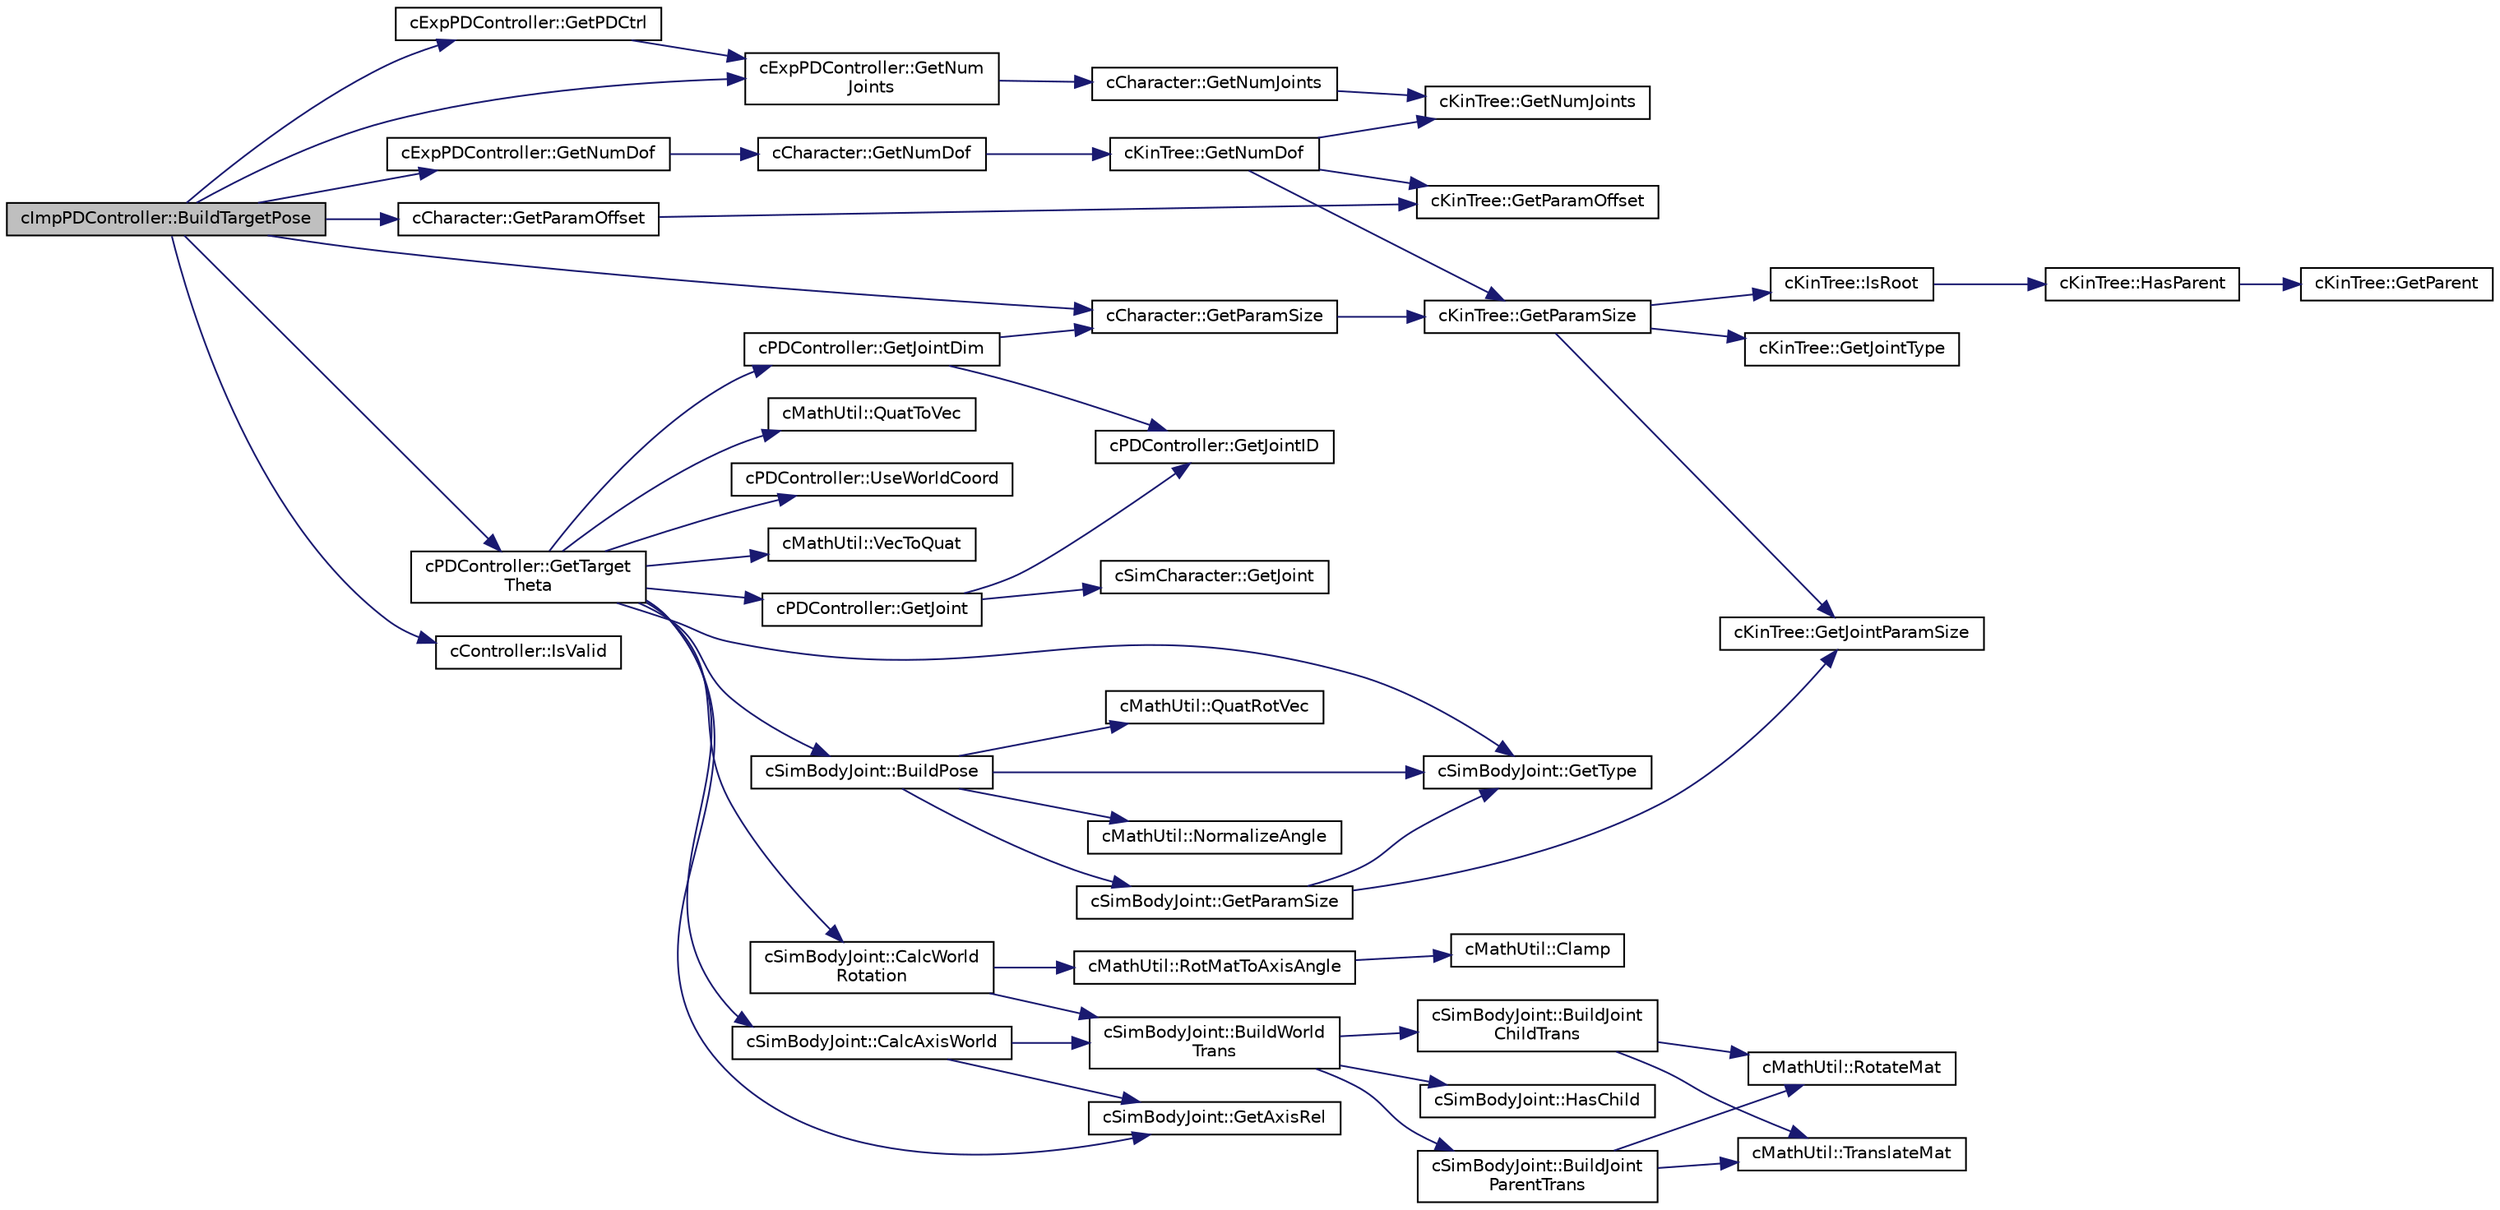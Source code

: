 digraph "cImpPDController::BuildTargetPose"
{
 // LATEX_PDF_SIZE
  edge [fontname="Helvetica",fontsize="10",labelfontname="Helvetica",labelfontsize="10"];
  node [fontname="Helvetica",fontsize="10",shape=record];
  rankdir="LR";
  Node1 [label="cImpPDController::BuildTargetPose",height=0.2,width=0.4,color="black", fillcolor="grey75", style="filled", fontcolor="black",tooltip=" "];
  Node1 -> Node2 [color="midnightblue",fontsize="10",style="solid",fontname="Helvetica"];
  Node2 [label="cExpPDController::GetNumDof",height=0.2,width=0.4,color="black", fillcolor="white", style="filled",URL="$classc_exp_p_d_controller.html#a3d48af867e3c33544d5bfd6cece8ea8f",tooltip=" "];
  Node2 -> Node3 [color="midnightblue",fontsize="10",style="solid",fontname="Helvetica"];
  Node3 [label="cCharacter::GetNumDof",height=0.2,width=0.4,color="black", fillcolor="white", style="filled",URL="$classc_character.html#a599bb487669886ea5a6e827186713372",tooltip=" "];
  Node3 -> Node4 [color="midnightblue",fontsize="10",style="solid",fontname="Helvetica"];
  Node4 [label="cKinTree::GetNumDof",height=0.2,width=0.4,color="black", fillcolor="white", style="filled",URL="$classc_kin_tree.html#abb4cab7f985f62308d4b36fdcd5c6145",tooltip=" "];
  Node4 -> Node5 [color="midnightblue",fontsize="10",style="solid",fontname="Helvetica"];
  Node5 [label="cKinTree::GetNumJoints",height=0.2,width=0.4,color="black", fillcolor="white", style="filled",URL="$classc_kin_tree.html#ac840b501e27e6ce46d208b7d033f21d4",tooltip=" "];
  Node4 -> Node6 [color="midnightblue",fontsize="10",style="solid",fontname="Helvetica"];
  Node6 [label="cKinTree::GetParamOffset",height=0.2,width=0.4,color="black", fillcolor="white", style="filled",URL="$classc_kin_tree.html#aba4aced4cc6c401006617e288e84e723",tooltip=" "];
  Node4 -> Node7 [color="midnightblue",fontsize="10",style="solid",fontname="Helvetica"];
  Node7 [label="cKinTree::GetParamSize",height=0.2,width=0.4,color="black", fillcolor="white", style="filled",URL="$classc_kin_tree.html#ad5d21e19a354b6e8f5406e9167f12161",tooltip=" "];
  Node7 -> Node8 [color="midnightblue",fontsize="10",style="solid",fontname="Helvetica"];
  Node8 [label="cKinTree::GetJointParamSize",height=0.2,width=0.4,color="black", fillcolor="white", style="filled",URL="$classc_kin_tree.html#a9c308e9e4654d96bcc47ba02770a06ea",tooltip=" "];
  Node7 -> Node9 [color="midnightblue",fontsize="10",style="solid",fontname="Helvetica"];
  Node9 [label="cKinTree::GetJointType",height=0.2,width=0.4,color="black", fillcolor="white", style="filled",URL="$classc_kin_tree.html#a891d52af51a7a1bced694634c2f70ee9",tooltip=" "];
  Node7 -> Node10 [color="midnightblue",fontsize="10",style="solid",fontname="Helvetica"];
  Node10 [label="cKinTree::IsRoot",height=0.2,width=0.4,color="black", fillcolor="white", style="filled",URL="$classc_kin_tree.html#ab4c2a8b42b254dc54e15e71684045a0a",tooltip=" "];
  Node10 -> Node11 [color="midnightblue",fontsize="10",style="solid",fontname="Helvetica"];
  Node11 [label="cKinTree::HasParent",height=0.2,width=0.4,color="black", fillcolor="white", style="filled",URL="$classc_kin_tree.html#a434aca959d5ef55a491381c7b8d90527",tooltip=" "];
  Node11 -> Node12 [color="midnightblue",fontsize="10",style="solid",fontname="Helvetica"];
  Node12 [label="cKinTree::GetParent",height=0.2,width=0.4,color="black", fillcolor="white", style="filled",URL="$classc_kin_tree.html#a593b283c1ce6a9fa8eb75cb9dc7396f6",tooltip=" "];
  Node1 -> Node13 [color="midnightblue",fontsize="10",style="solid",fontname="Helvetica"];
  Node13 [label="cExpPDController::GetNum\lJoints",height=0.2,width=0.4,color="black", fillcolor="white", style="filled",URL="$classc_exp_p_d_controller.html#a9912a016a544b802a995f2dd7ee78851",tooltip=" "];
  Node13 -> Node14 [color="midnightblue",fontsize="10",style="solid",fontname="Helvetica"];
  Node14 [label="cCharacter::GetNumJoints",height=0.2,width=0.4,color="black", fillcolor="white", style="filled",URL="$classc_character.html#a0c72f03cec78cc23a9376db72f2f3e9c",tooltip=" "];
  Node14 -> Node5 [color="midnightblue",fontsize="10",style="solid",fontname="Helvetica"];
  Node1 -> Node15 [color="midnightblue",fontsize="10",style="solid",fontname="Helvetica"];
  Node15 [label="cCharacter::GetParamOffset",height=0.2,width=0.4,color="black", fillcolor="white", style="filled",URL="$classc_character.html#a35607d7b28def062e62358ba1b1d4dcc",tooltip=" "];
  Node15 -> Node6 [color="midnightblue",fontsize="10",style="solid",fontname="Helvetica"];
  Node1 -> Node16 [color="midnightblue",fontsize="10",style="solid",fontname="Helvetica"];
  Node16 [label="cCharacter::GetParamSize",height=0.2,width=0.4,color="black", fillcolor="white", style="filled",URL="$classc_character.html#af612e6c951b84e172a802824390f37c4",tooltip=" "];
  Node16 -> Node7 [color="midnightblue",fontsize="10",style="solid",fontname="Helvetica"];
  Node1 -> Node17 [color="midnightblue",fontsize="10",style="solid",fontname="Helvetica"];
  Node17 [label="cExpPDController::GetPDCtrl",height=0.2,width=0.4,color="black", fillcolor="white", style="filled",URL="$classc_exp_p_d_controller.html#aa994bedd1c9328776e726273d190ef56",tooltip=" "];
  Node17 -> Node13 [color="midnightblue",fontsize="10",style="solid",fontname="Helvetica"];
  Node1 -> Node18 [color="midnightblue",fontsize="10",style="solid",fontname="Helvetica"];
  Node18 [label="cPDController::GetTarget\lTheta",height=0.2,width=0.4,color="black", fillcolor="white", style="filled",URL="$classc_p_d_controller.html#a6cdb7ada883910dfb5571110ade2d1aa",tooltip=" "];
  Node18 -> Node19 [color="midnightblue",fontsize="10",style="solid",fontname="Helvetica"];
  Node19 [label="cSimBodyJoint::BuildPose",height=0.2,width=0.4,color="black", fillcolor="white", style="filled",URL="$classc_sim_body_joint.html#adf214d8c9b1ab7f9abe568a51e754c6c",tooltip=" "];
  Node19 -> Node20 [color="midnightblue",fontsize="10",style="solid",fontname="Helvetica"];
  Node20 [label="cSimBodyJoint::GetParamSize",height=0.2,width=0.4,color="black", fillcolor="white", style="filled",URL="$classc_sim_body_joint.html#a7d0a45de8f9266fd2dbcd45bc0dc45b1",tooltip=" "];
  Node20 -> Node8 [color="midnightblue",fontsize="10",style="solid",fontname="Helvetica"];
  Node20 -> Node21 [color="midnightblue",fontsize="10",style="solid",fontname="Helvetica"];
  Node21 [label="cSimBodyJoint::GetType",height=0.2,width=0.4,color="black", fillcolor="white", style="filled",URL="$classc_sim_body_joint.html#a1bbcce2303bd3d8a592917c17d561b99",tooltip=" "];
  Node19 -> Node21 [color="midnightblue",fontsize="10",style="solid",fontname="Helvetica"];
  Node19 -> Node22 [color="midnightblue",fontsize="10",style="solid",fontname="Helvetica"];
  Node22 [label="cMathUtil::NormalizeAngle",height=0.2,width=0.4,color="black", fillcolor="white", style="filled",URL="$classc_math_util.html#af61707746c4d8cd651ef5cdbaecf6bfd",tooltip=" "];
  Node19 -> Node23 [color="midnightblue",fontsize="10",style="solid",fontname="Helvetica"];
  Node23 [label="cMathUtil::QuatRotVec",height=0.2,width=0.4,color="black", fillcolor="white", style="filled",URL="$classc_math_util.html#a3a0496ade762f12172414c797da44402",tooltip=" "];
  Node18 -> Node24 [color="midnightblue",fontsize="10",style="solid",fontname="Helvetica"];
  Node24 [label="cSimBodyJoint::CalcAxisWorld",height=0.2,width=0.4,color="black", fillcolor="white", style="filled",URL="$classc_sim_body_joint.html#a7778a8cf021f520c8df23d1f4656f6cb",tooltip=" "];
  Node24 -> Node25 [color="midnightblue",fontsize="10",style="solid",fontname="Helvetica"];
  Node25 [label="cSimBodyJoint::BuildWorld\lTrans",height=0.2,width=0.4,color="black", fillcolor="white", style="filled",URL="$classc_sim_body_joint.html#a033253d748efec2cf6f261ea994a6a62",tooltip=" "];
  Node25 -> Node26 [color="midnightblue",fontsize="10",style="solid",fontname="Helvetica"];
  Node26 [label="cSimBodyJoint::BuildJoint\lChildTrans",height=0.2,width=0.4,color="black", fillcolor="white", style="filled",URL="$classc_sim_body_joint.html#a6f59339830fb1d763a78736818c23ac3",tooltip=" "];
  Node26 -> Node27 [color="midnightblue",fontsize="10",style="solid",fontname="Helvetica"];
  Node27 [label="cMathUtil::RotateMat",height=0.2,width=0.4,color="black", fillcolor="white", style="filled",URL="$classc_math_util.html#a551bc548582ac0db39df5a58feca1f0a",tooltip=" "];
  Node26 -> Node28 [color="midnightblue",fontsize="10",style="solid",fontname="Helvetica"];
  Node28 [label="cMathUtil::TranslateMat",height=0.2,width=0.4,color="black", fillcolor="white", style="filled",URL="$classc_math_util.html#a5550ed48f8beaccbf6827db839ccf542",tooltip=" "];
  Node25 -> Node29 [color="midnightblue",fontsize="10",style="solid",fontname="Helvetica"];
  Node29 [label="cSimBodyJoint::BuildJoint\lParentTrans",height=0.2,width=0.4,color="black", fillcolor="white", style="filled",URL="$classc_sim_body_joint.html#a996f4f4502700fa03bdc896abdee1fe4",tooltip=" "];
  Node29 -> Node27 [color="midnightblue",fontsize="10",style="solid",fontname="Helvetica"];
  Node29 -> Node28 [color="midnightblue",fontsize="10",style="solid",fontname="Helvetica"];
  Node25 -> Node30 [color="midnightblue",fontsize="10",style="solid",fontname="Helvetica"];
  Node30 [label="cSimBodyJoint::HasChild",height=0.2,width=0.4,color="black", fillcolor="white", style="filled",URL="$classc_sim_body_joint.html#a564687afb4acbb768a334263b37720d8",tooltip=" "];
  Node24 -> Node31 [color="midnightblue",fontsize="10",style="solid",fontname="Helvetica"];
  Node31 [label="cSimBodyJoint::GetAxisRel",height=0.2,width=0.4,color="black", fillcolor="white", style="filled",URL="$classc_sim_body_joint.html#a8b9d4bfadaf8c2ad13fd0a47ae6f0924",tooltip=" "];
  Node18 -> Node32 [color="midnightblue",fontsize="10",style="solid",fontname="Helvetica"];
  Node32 [label="cSimBodyJoint::CalcWorld\lRotation",height=0.2,width=0.4,color="black", fillcolor="white", style="filled",URL="$classc_sim_body_joint.html#a11a7990aaac57fc7dd13bdf9aff4784f",tooltip=" "];
  Node32 -> Node25 [color="midnightblue",fontsize="10",style="solid",fontname="Helvetica"];
  Node32 -> Node33 [color="midnightblue",fontsize="10",style="solid",fontname="Helvetica"];
  Node33 [label="cMathUtil::RotMatToAxisAngle",height=0.2,width=0.4,color="black", fillcolor="white", style="filled",URL="$classc_math_util.html#a4ff0fa5a8e663a4e806cc8bf7bc138cf",tooltip=" "];
  Node33 -> Node34 [color="midnightblue",fontsize="10",style="solid",fontname="Helvetica"];
  Node34 [label="cMathUtil::Clamp",height=0.2,width=0.4,color="black", fillcolor="white", style="filled",URL="$classc_math_util.html#ac7702e2a05013616d11f03619d9b4f1e",tooltip=" "];
  Node18 -> Node31 [color="midnightblue",fontsize="10",style="solid",fontname="Helvetica"];
  Node18 -> Node35 [color="midnightblue",fontsize="10",style="solid",fontname="Helvetica"];
  Node35 [label="cPDController::GetJoint",height=0.2,width=0.4,color="black", fillcolor="white", style="filled",URL="$classc_p_d_controller.html#a853a28b721891c6daa4ffe374f51675e",tooltip=" "];
  Node35 -> Node36 [color="midnightblue",fontsize="10",style="solid",fontname="Helvetica"];
  Node36 [label="cSimCharacter::GetJoint",height=0.2,width=0.4,color="black", fillcolor="white", style="filled",URL="$classc_sim_character.html#aa0a30cfb05967fad8b59dd9adfa6f23a",tooltip=" "];
  Node35 -> Node37 [color="midnightblue",fontsize="10",style="solid",fontname="Helvetica"];
  Node37 [label="cPDController::GetJointID",height=0.2,width=0.4,color="black", fillcolor="white", style="filled",URL="$classc_p_d_controller.html#a6d784855901fdde633d28635f0ed3a56",tooltip=" "];
  Node18 -> Node38 [color="midnightblue",fontsize="10",style="solid",fontname="Helvetica"];
  Node38 [label="cPDController::GetJointDim",height=0.2,width=0.4,color="black", fillcolor="white", style="filled",URL="$classc_p_d_controller.html#a03b49f8ae228206a84599b6388222b20",tooltip=" "];
  Node38 -> Node37 [color="midnightblue",fontsize="10",style="solid",fontname="Helvetica"];
  Node38 -> Node16 [color="midnightblue",fontsize="10",style="solid",fontname="Helvetica"];
  Node18 -> Node21 [color="midnightblue",fontsize="10",style="solid",fontname="Helvetica"];
  Node18 -> Node39 [color="midnightblue",fontsize="10",style="solid",fontname="Helvetica"];
  Node39 [label="cMathUtil::QuatToVec",height=0.2,width=0.4,color="black", fillcolor="white", style="filled",URL="$classc_math_util.html#a703bd693dac0d20b433690577d9a8dcc",tooltip=" "];
  Node18 -> Node40 [color="midnightblue",fontsize="10",style="solid",fontname="Helvetica"];
  Node40 [label="cPDController::UseWorldCoord",height=0.2,width=0.4,color="black", fillcolor="white", style="filled",URL="$classc_p_d_controller.html#acefb8a926f8e2fb81870119144624e6e",tooltip=" "];
  Node18 -> Node41 [color="midnightblue",fontsize="10",style="solid",fontname="Helvetica"];
  Node41 [label="cMathUtil::VecToQuat",height=0.2,width=0.4,color="black", fillcolor="white", style="filled",URL="$classc_math_util.html#a4b295f1a5fa0c95e87b942e62b2248bb",tooltip=" "];
  Node1 -> Node42 [color="midnightblue",fontsize="10",style="solid",fontname="Helvetica"];
  Node42 [label="cController::IsValid",height=0.2,width=0.4,color="black", fillcolor="white", style="filled",URL="$classc_controller.html#a66869571942df12c4be9bef7796cc55b",tooltip=" "];
}
